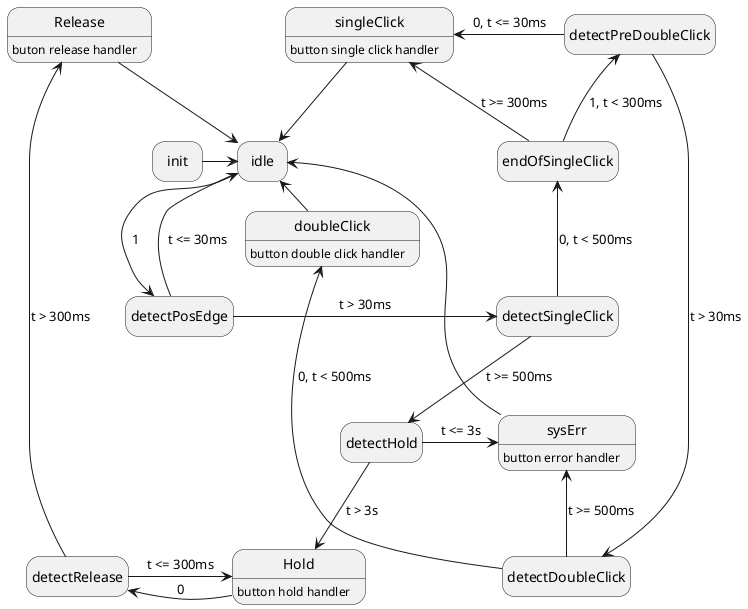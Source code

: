 @startuml

hide empty description

state init
init -> idle

state idle
idle -down-> detectPosEdge : 1

state detectPosEdge
detectPosEdge -right-> detectSingleClick : t > 30ms
detectPosEdge -up-> idle : t <= 30ms

state detectSingleClick
detectSingleClick -up-> endOfSingleClick : 0, t < 500ms
detectSingleClick -down-> detectHold : t >= 500ms

state endOfSingleClick
endOfSingleClick -up-> singleClick : t >= 300ms
endOfSingleClick -up-> detectPreDoubleClick : 1, t < 300ms

state detectPreDoubleClick
detectPreDoubleClick -right-> detectDoubleClick : t > 30ms
detectPreDoubleClick -left-> singleClick :0, t <= 30ms

state detectDoubleClick
detectDoubleClick -up-> doubleClick : 0, t < 500ms
detectDoubleClick -up-> sysErr : t >= 500ms

state detectHold
detectHold -right-> sysErr : t <= 3s
detectHold -down-> Hold : t > 3s

state Hold : button hold handler
Hold -left-> detectRelease : 0

state detectRelease
detectRelease -right-> Hold : t <= 300ms
detectRelease -left-> Release : t > 300ms

state Release : buton release handler
Release --> idle

state singleClick : button single click handler
singleClick -down-> idle

state doubleClick : button double click handler
doubleClick -left-> idle

state sysErr: button error handler
sysErr -left-> idle


@enduml
